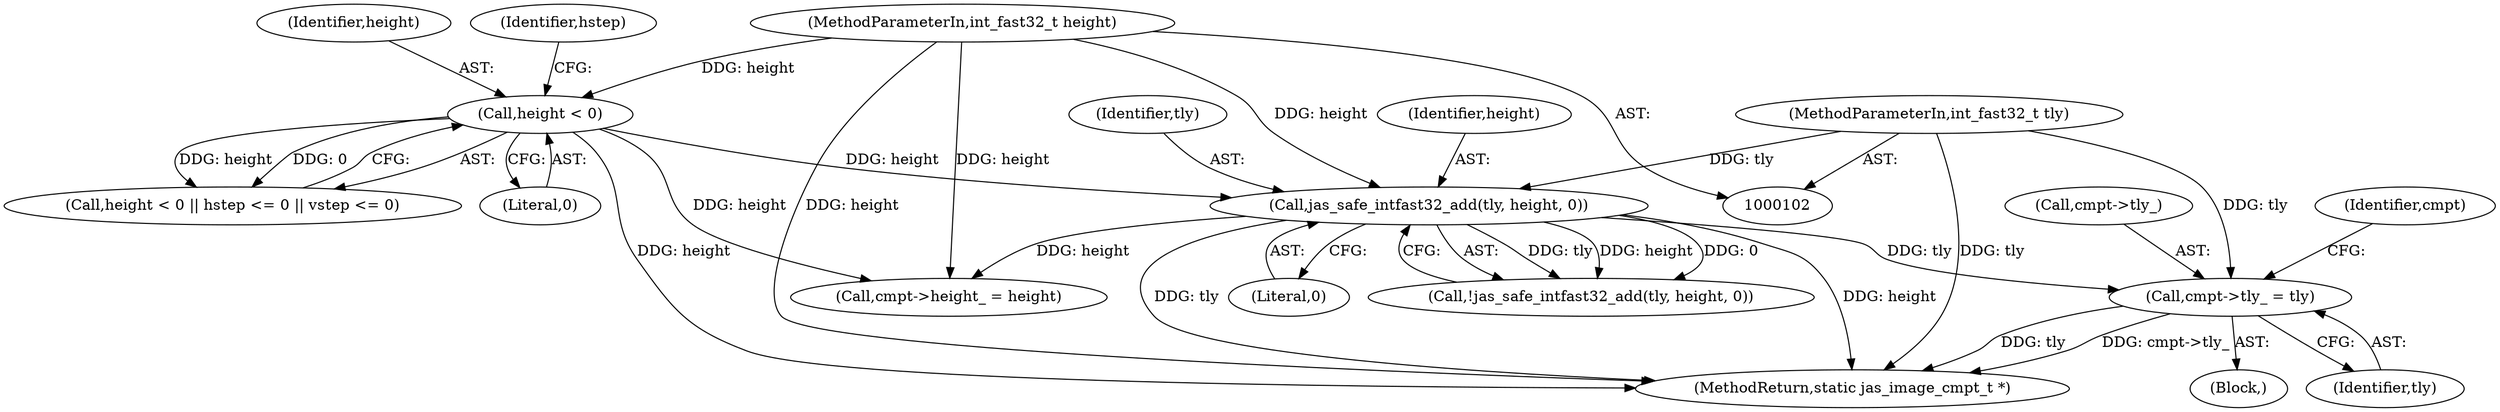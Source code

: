 digraph "0_jasper_d42b2388f7f8e0332c846675133acea151fc557a_11@pointer" {
"1000169" [label="(Call,cmpt->tly_ = tly)"];
"1000144" [label="(Call,jas_safe_intfast32_add(tly, height, 0))"];
"1000104" [label="(MethodParameterIn,int_fast32_t tly)"];
"1000124" [label="(Call,height < 0)"];
"1000108" [label="(MethodParameterIn,int_fast32_t height)"];
"1000123" [label="(Call,height < 0 || hstep <= 0 || vstep <= 0)"];
"1000310" [label="(MethodReturn,static jas_image_cmpt_t *)"];
"1000112" [label="(Block,)"];
"1000145" [label="(Identifier,tly)"];
"1000173" [label="(Identifier,tly)"];
"1000146" [label="(Identifier,height)"];
"1000189" [label="(Call,cmpt->height_ = height)"];
"1000125" [label="(Identifier,height)"];
"1000169" [label="(Call,cmpt->tly_ = tly)"];
"1000108" [label="(MethodParameterIn,int_fast32_t height)"];
"1000143" [label="(Call,!jas_safe_intfast32_add(tly, height, 0))"];
"1000176" [label="(Identifier,cmpt)"];
"1000104" [label="(MethodParameterIn,int_fast32_t tly)"];
"1000129" [label="(Identifier,hstep)"];
"1000147" [label="(Literal,0)"];
"1000170" [label="(Call,cmpt->tly_)"];
"1000126" [label="(Literal,0)"];
"1000124" [label="(Call,height < 0)"];
"1000144" [label="(Call,jas_safe_intfast32_add(tly, height, 0))"];
"1000169" -> "1000112"  [label="AST: "];
"1000169" -> "1000173"  [label="CFG: "];
"1000170" -> "1000169"  [label="AST: "];
"1000173" -> "1000169"  [label="AST: "];
"1000176" -> "1000169"  [label="CFG: "];
"1000169" -> "1000310"  [label="DDG: tly"];
"1000169" -> "1000310"  [label="DDG: cmpt->tly_"];
"1000144" -> "1000169"  [label="DDG: tly"];
"1000104" -> "1000169"  [label="DDG: tly"];
"1000144" -> "1000143"  [label="AST: "];
"1000144" -> "1000147"  [label="CFG: "];
"1000145" -> "1000144"  [label="AST: "];
"1000146" -> "1000144"  [label="AST: "];
"1000147" -> "1000144"  [label="AST: "];
"1000143" -> "1000144"  [label="CFG: "];
"1000144" -> "1000310"  [label="DDG: tly"];
"1000144" -> "1000310"  [label="DDG: height"];
"1000144" -> "1000143"  [label="DDG: tly"];
"1000144" -> "1000143"  [label="DDG: height"];
"1000144" -> "1000143"  [label="DDG: 0"];
"1000104" -> "1000144"  [label="DDG: tly"];
"1000124" -> "1000144"  [label="DDG: height"];
"1000108" -> "1000144"  [label="DDG: height"];
"1000144" -> "1000189"  [label="DDG: height"];
"1000104" -> "1000102"  [label="AST: "];
"1000104" -> "1000310"  [label="DDG: tly"];
"1000124" -> "1000123"  [label="AST: "];
"1000124" -> "1000126"  [label="CFG: "];
"1000125" -> "1000124"  [label="AST: "];
"1000126" -> "1000124"  [label="AST: "];
"1000129" -> "1000124"  [label="CFG: "];
"1000123" -> "1000124"  [label="CFG: "];
"1000124" -> "1000310"  [label="DDG: height"];
"1000124" -> "1000123"  [label="DDG: height"];
"1000124" -> "1000123"  [label="DDG: 0"];
"1000108" -> "1000124"  [label="DDG: height"];
"1000124" -> "1000189"  [label="DDG: height"];
"1000108" -> "1000102"  [label="AST: "];
"1000108" -> "1000310"  [label="DDG: height"];
"1000108" -> "1000189"  [label="DDG: height"];
}
